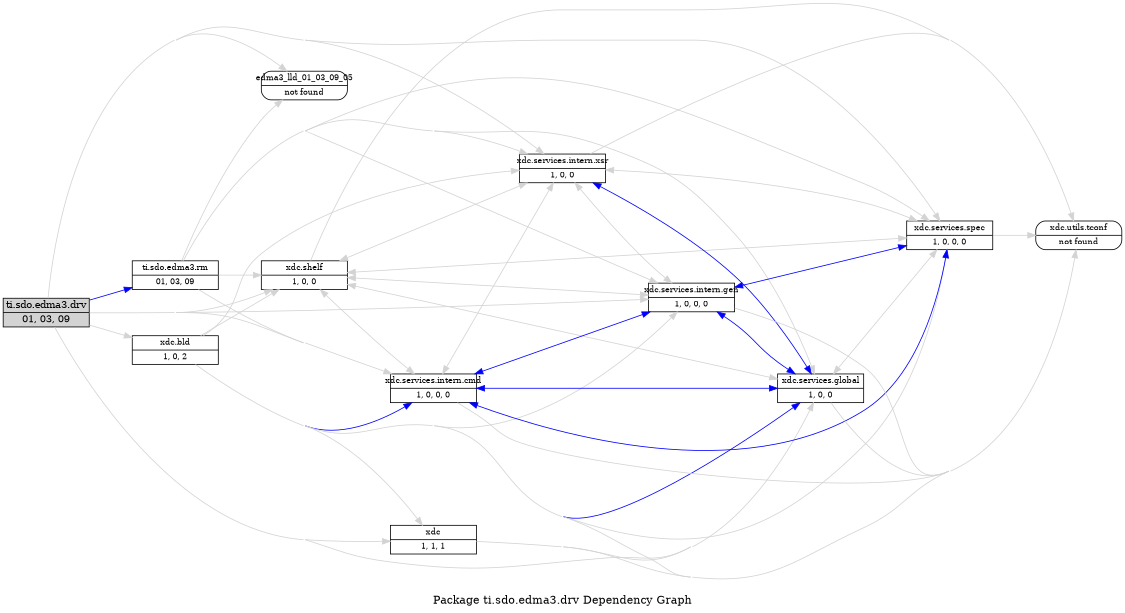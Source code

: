 digraph dependencies {
    label="\nPackage ti.sdo.edma3.drv Dependency Graph";
    size="7.5,10";
    rankdir=LR;
    ranksep=".75";
    concentrate="true";
    node [fixedsize=true, width=1.5, style=filled, color=black];
    node [font=Helvetica, fontsize=12, fillcolor=lightgrey];
    ti_sdo_edma3_drv [shape=record,label="ti.sdo.edma3.drv|01, 03, 09", URL="package.rel.xml"];
    node [fontsize=10, fillcolor=white];

    edge [style=solid, color=blue]
    ti_sdo_edma3_rm [shape=record,label="ti.sdo.edma3.rm|01, 03, 09", URL="../D:\PSP\EDMA3_BIOS5\edma_drv\_artifacts\releases\edma3_lld_01_03_09_05\ti\sdo\edma3\rm\package/package.rel.svg"];
    ti_sdo_edma3_drv -> ti_sdo_edma3_rm;

    edge [style=solid, color=lightgrey]
    xdc_shelf [shape=record,label="xdc.shelf|1, 0, 0", URL="../C:\Program Files\Texas Instruments\xdctools_3_16_03_36\packages\xdc\shelf\package/package.rel.svg"];
    ti_sdo_edma3_drv -> xdc_shelf;
    xdc_bld [shape=record,label="xdc.bld|1, 0, 2", URL="../C:\Program Files\Texas Instruments\xdctools_3_16_03_36\packages\xdc\bld\package/package.rel.svg"];
    ti_sdo_edma3_drv -> xdc_bld;
    xdc_services_intern_cmd [shape=record,label="xdc.services.intern.cmd|1, 0, 0, 0", URL="../C:\Program Files\Texas Instruments\xdctools_3_16_03_36\packages\xdc\services\intern\cmd\package/package.rel.svg"];
    ti_sdo_edma3_drv -> xdc_services_intern_cmd;
    xdc_services_intern_xsr [shape=record,label="xdc.services.intern.xsr|1, 0, 0", URL="../C:\Program Files\Texas Instruments\xdctools_3_16_03_36\packages\xdc\services\intern\xsr\package/package.rel.svg"];
    ti_sdo_edma3_drv -> xdc_services_intern_xsr;
    xdc_services_spec [shape=record,label="xdc.services.spec|1, 0, 0, 0", URL="../C:\Program Files\Texas Instruments\xdctools_3_16_03_36\packages\xdc\services\spec\package/package.rel.svg"];
    ti_sdo_edma3_drv -> xdc_services_spec;
    ti_sdo_edma3_drv -> ti_sdo_edma3_rm;
    xdc_services_global [shape=record,label="xdc.services.global|1, 0, 0", URL="../C:\Program Files\Texas Instruments\xdctools_3_16_03_36\packages\xdc\services\global\package/package.rel.svg"];
    ti_sdo_edma3_drv -> xdc_services_global;
    xdc_services_intern_gen [shape=record,label="xdc.services.intern.gen|1, 0, 0, 0", URL="../C:\Program Files\Texas Instruments\xdctools_3_16_03_36\packages\xdc\services\intern\gen\package/package.rel.svg"];
    ti_sdo_edma3_drv -> xdc_services_intern_gen;
    edma3_lld_01_03_09_05 [shape=record,label="edma3_lld_01_03_09_05|not found"style=rounded, ];
    ti_sdo_edma3_drv -> edma3_lld_01_03_09_05;
    xdc [shape=record,label="xdc|1, 1, 1", URL="../C:\Program Files\Texas Instruments\xdctools_3_16_03_36\packages\xdc\package/package.rel.svg"];
    ti_sdo_edma3_drv -> xdc;

    edge [style=solid, color=blue]

    edge [style=solid, color=lightgrey]
    xdc -> xdc_services_global;
    xdc_utils_tconf [shape=record,label="xdc.utils.tconf|not found"style=rounded, ];
    xdc -> xdc_utils_tconf;

    edge [style=solid, color=blue]

    edge [style=solid, color=lightgrey]

    edge [style=solid, color=blue]

    edge [style=solid, color=lightgrey]

    edge [style=solid, color=blue]
    xdc_services_intern_gen -> xdc_shelf;
    xdc_services_intern_gen -> xdc_services_spec;
    xdc_services_intern_gen -> xdc_services_global;
    xdc_services_intern_gen -> xdc_services_intern_xsr;

    edge [style=solid, color=lightgrey]
    xdc_services_intern_gen -> xdc_utils_tconf;
    xdc_services_intern_gen -> xdc_services_intern_cmd;
    xdc_services_intern_gen -> xdc_services_intern_xsr;
    xdc_services_intern_gen -> xdc_services_spec;
    xdc_services_intern_gen -> xdc_shelf;
    xdc_services_intern_gen -> xdc_services_global;

    edge [style=solid, color=blue]

    edge [style=solid, color=lightgrey]
    xdc_services_global -> xdc_utils_tconf;
    xdc_services_global -> xdc_services_intern_cmd;
    xdc_services_global -> xdc_services_intern_xsr;
    xdc_services_global -> xdc_services_spec;
    xdc_services_global -> xdc_shelf;
    xdc_services_global -> xdc_services_intern_gen;

    edge [style=solid, color=blue]
    xdc_services_spec -> xdc_shelf;

    edge [style=solid, color=lightgrey]
    xdc_services_spec -> xdc_utils_tconf;
    xdc_services_spec -> xdc_services_intern_cmd;
    xdc_services_spec -> xdc_services_intern_xsr;
    xdc_services_spec -> xdc_shelf;
    xdc_services_spec -> xdc_services_global;
    xdc_services_spec -> xdc_services_intern_gen;

    edge [style=solid, color=blue]
    xdc_services_intern_xsr -> xdc_services_global;

    edge [style=solid, color=lightgrey]
    xdc_services_intern_xsr -> xdc_utils_tconf;
    xdc_services_intern_xsr -> xdc_services_intern_cmd;
    xdc_services_intern_xsr -> xdc_services_spec;
    xdc_services_intern_xsr -> xdc_shelf;
    xdc_services_intern_xsr -> xdc_services_global;
    xdc_services_intern_xsr -> xdc_services_intern_gen;

    edge [style=solid, color=blue]
    xdc_services_intern_cmd -> xdc_shelf;
    xdc_services_intern_cmd -> xdc_services_spec;
    xdc_services_intern_cmd -> xdc_services_global;
    xdc_services_intern_cmd -> xdc_services_intern_gen;

    edge [style=solid, color=lightgrey]
    xdc_services_intern_cmd -> xdc_utils_tconf;
    xdc_services_intern_cmd -> xdc_services_intern_xsr;
    xdc_services_intern_cmd -> xdc_services_spec;
    xdc_services_intern_cmd -> xdc_shelf;
    xdc_services_intern_cmd -> xdc_services_global;
    xdc_services_intern_cmd -> xdc_services_intern_gen;

    edge [style=solid, color=blue]
    xdc_bld -> xdc_services_global;
    xdc_bld -> xdc_services_intern_cmd;

    edge [style=solid, color=lightgrey]
    xdc_bld -> xdc;
    xdc_bld -> xdc_utils_tconf;
    xdc_bld -> xdc_services_intern_cmd;
    xdc_bld -> xdc_services_intern_xsr;
    xdc_bld -> xdc_services_spec;
    xdc_bld -> xdc_shelf;
    xdc_bld -> xdc_services_global;
    xdc_bld -> xdc_services_intern_gen;

    edge [style=solid, color=blue]

    edge [style=solid, color=lightgrey]
    xdc_shelf -> xdc_utils_tconf;
    xdc_shelf -> xdc_services_intern_cmd;
    xdc_shelf -> xdc_services_intern_xsr;
    xdc_shelf -> xdc_services_spec;
    xdc_shelf -> xdc_services_global;
    xdc_shelf -> xdc_services_intern_gen;

    edge [style=solid, color=blue]

    edge [style=solid, color=lightgrey]
    ti_sdo_edma3_rm -> xdc_shelf;
    ti_sdo_edma3_rm -> xdc_services_intern_cmd;
    ti_sdo_edma3_rm -> xdc_services_intern_xsr;
    ti_sdo_edma3_rm -> xdc_services_spec;
    ti_sdo_edma3_rm -> xdc_services_global;
    ti_sdo_edma3_rm -> edma3_lld_01_03_09_05;
    ti_sdo_edma3_rm -> xdc_services_intern_gen;
}
